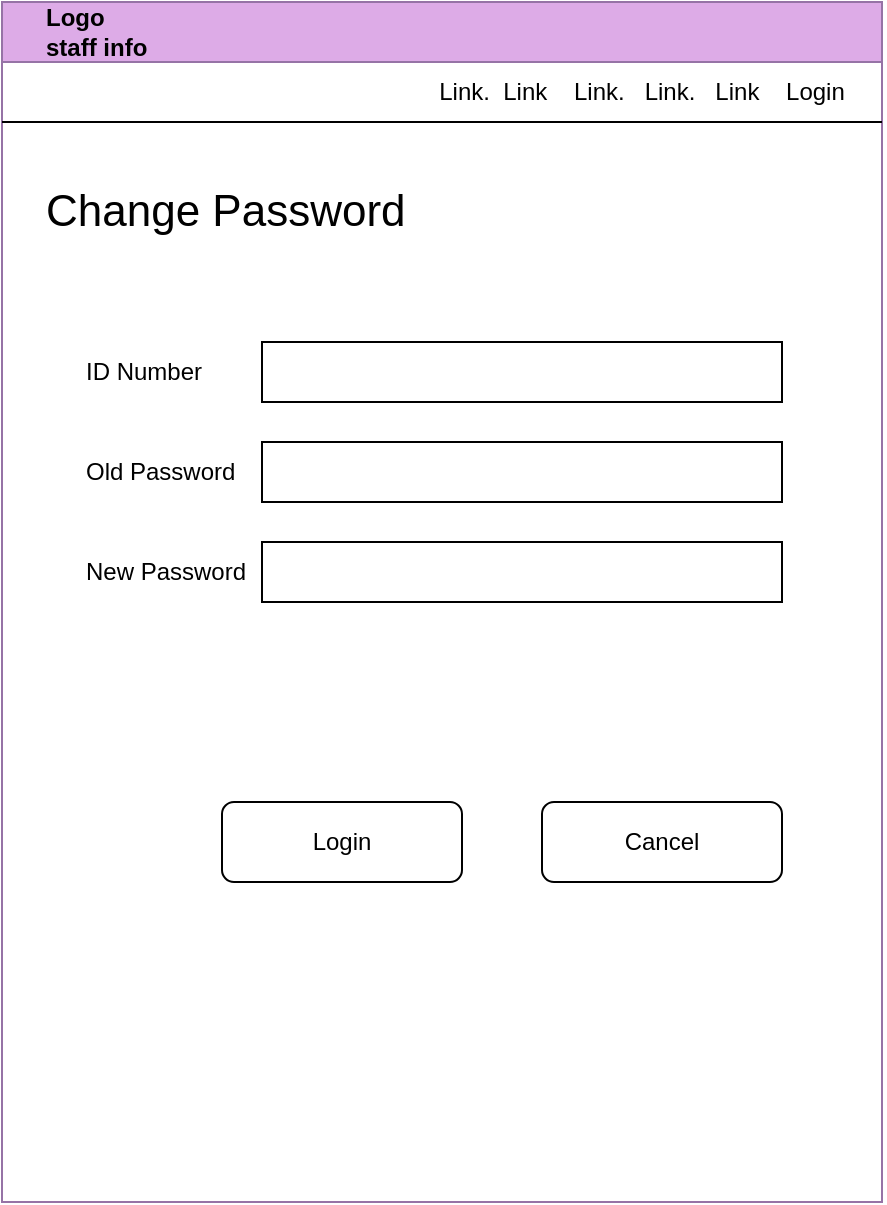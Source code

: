 <mxfile version="24.0.7" type="device">
  <diagram name="Page-1" id="cunMfvtEORI8jYnx5THH">
    <mxGraphModel dx="1434" dy="761" grid="1" gridSize="10" guides="1" tooltips="1" connect="1" arrows="1" fold="1" page="1" pageScale="1" pageWidth="850" pageHeight="1100" math="0" shadow="0">
      <root>
        <mxCell id="0" />
        <mxCell id="1" parent="0" />
        <mxCell id="UHKg6KsPvyjuCtMLgwtb-2" value="&amp;nbsp; &amp;nbsp; &amp;nbsp; Logo&lt;div&gt;&amp;nbsp; &amp;nbsp; &amp;nbsp; staff info&lt;/div&gt;" style="swimlane;whiteSpace=wrap;html=1;align=left;startSize=30;fillColor=#DDABE7;strokeColor=#9673a6;" vertex="1" parent="1">
          <mxGeometry x="200" y="80" width="440" height="600" as="geometry" />
        </mxCell>
        <mxCell id="UHKg6KsPvyjuCtMLgwtb-4" value="Link.&amp;nbsp; Link&amp;nbsp; &amp;nbsp; Link.&amp;nbsp; &amp;nbsp;Link.&amp;nbsp; &amp;nbsp;Link&amp;nbsp; &amp;nbsp; Login" style="text;html=1;align=center;verticalAlign=middle;whiteSpace=wrap;rounded=0;" vertex="1" parent="UHKg6KsPvyjuCtMLgwtb-2">
          <mxGeometry x="200" y="30" width="240" height="30" as="geometry" />
        </mxCell>
        <mxCell id="UHKg6KsPvyjuCtMLgwtb-10" value="&lt;font style=&quot;font-size: 22px;&quot;&gt;Change Password&lt;/font&gt;" style="text;html=1;align=left;verticalAlign=middle;whiteSpace=wrap;rounded=0;" vertex="1" parent="UHKg6KsPvyjuCtMLgwtb-2">
          <mxGeometry x="20" y="90" width="240" height="30" as="geometry" />
        </mxCell>
        <mxCell id="UHKg6KsPvyjuCtMLgwtb-44" value="ID Number" style="text;html=1;align=left;verticalAlign=middle;whiteSpace=wrap;rounded=0;" vertex="1" parent="UHKg6KsPvyjuCtMLgwtb-2">
          <mxGeometry x="40" y="170" width="60" height="30" as="geometry" />
        </mxCell>
        <mxCell id="UHKg6KsPvyjuCtMLgwtb-45" value="Old Password" style="text;html=1;align=left;verticalAlign=middle;whiteSpace=wrap;rounded=0;" vertex="1" parent="UHKg6KsPvyjuCtMLgwtb-2">
          <mxGeometry x="40" y="220" width="80" height="30" as="geometry" />
        </mxCell>
        <mxCell id="UHKg6KsPvyjuCtMLgwtb-46" value="" style="rounded=0;whiteSpace=wrap;html=1;" vertex="1" parent="UHKg6KsPvyjuCtMLgwtb-2">
          <mxGeometry x="130" y="170" width="260" height="30" as="geometry" />
        </mxCell>
        <mxCell id="UHKg6KsPvyjuCtMLgwtb-47" value="" style="rounded=0;whiteSpace=wrap;html=1;" vertex="1" parent="UHKg6KsPvyjuCtMLgwtb-2">
          <mxGeometry x="130" y="220" width="260" height="30" as="geometry" />
        </mxCell>
        <mxCell id="UHKg6KsPvyjuCtMLgwtb-49" value="Login" style="rounded=1;whiteSpace=wrap;html=1;" vertex="1" parent="UHKg6KsPvyjuCtMLgwtb-2">
          <mxGeometry x="110" y="400" width="120" height="40" as="geometry" />
        </mxCell>
        <mxCell id="UHKg6KsPvyjuCtMLgwtb-50" value="Cancel" style="rounded=1;whiteSpace=wrap;html=1;" vertex="1" parent="UHKg6KsPvyjuCtMLgwtb-2">
          <mxGeometry x="270" y="400" width="120" height="40" as="geometry" />
        </mxCell>
        <mxCell id="UHKg6KsPvyjuCtMLgwtb-51" value="New Password" style="text;html=1;align=left;verticalAlign=middle;whiteSpace=wrap;rounded=0;" vertex="1" parent="UHKg6KsPvyjuCtMLgwtb-2">
          <mxGeometry x="40" y="270" width="90" height="30" as="geometry" />
        </mxCell>
        <mxCell id="UHKg6KsPvyjuCtMLgwtb-52" value="" style="rounded=0;whiteSpace=wrap;html=1;" vertex="1" parent="UHKg6KsPvyjuCtMLgwtb-2">
          <mxGeometry x="130" y="270" width="260" height="30" as="geometry" />
        </mxCell>
        <mxCell id="UHKg6KsPvyjuCtMLgwtb-5" value="" style="endArrow=none;html=1;rounded=0;entryX=1;entryY=1;entryDx=0;entryDy=0;" edge="1" parent="1" target="UHKg6KsPvyjuCtMLgwtb-4">
          <mxGeometry width="50" height="50" relative="1" as="geometry">
            <mxPoint x="200" y="140" as="sourcePoint" />
            <mxPoint x="450" y="300" as="targetPoint" />
          </mxGeometry>
        </mxCell>
      </root>
    </mxGraphModel>
  </diagram>
</mxfile>
